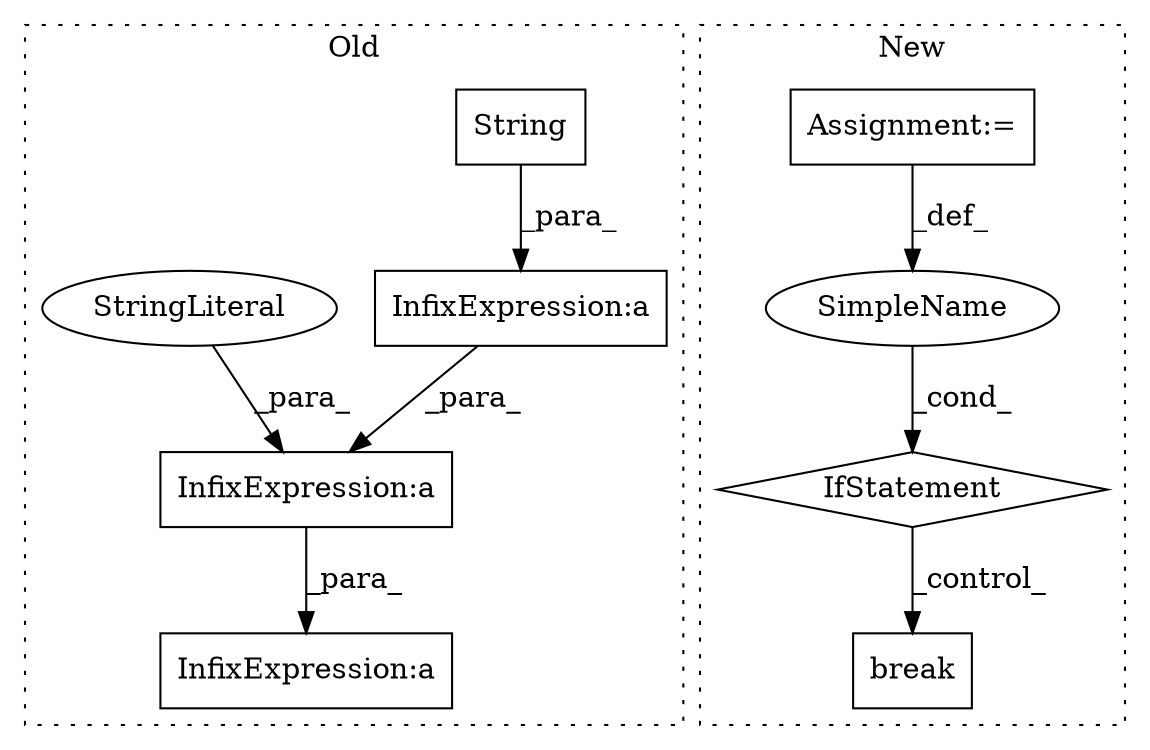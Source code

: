 digraph G {
subgraph cluster0 {
1 [label="String" a="32" s="5511,5531" l="7,1" shape="box"];
4 [label="InfixExpression:a" a="27" s="5556" l="3" shape="box"];
5 [label="StringLiteral" a="45" s="5559" l="3" shape="ellipse"];
7 [label="InfixExpression:a" a="27" s="5586" l="3" shape="box"];
8 [label="InfixExpression:a" a="27" s="5533" l="3" shape="box"];
label = "Old";
style="dotted";
}
subgraph cluster1 {
2 [label="break" a="10" s="6440" l="6" shape="box"];
3 [label="Assignment:=" a="7" s="4972" l="2" shape="box"];
6 [label="IfStatement" a="25" s="6401,6428" l="4,2" shape="diamond"];
9 [label="SimpleName" a="42" s="" l="" shape="ellipse"];
label = "New";
style="dotted";
}
1 -> 8 [label="_para_"];
3 -> 9 [label="_def_"];
4 -> 7 [label="_para_"];
5 -> 4 [label="_para_"];
6 -> 2 [label="_control_"];
8 -> 4 [label="_para_"];
9 -> 6 [label="_cond_"];
}